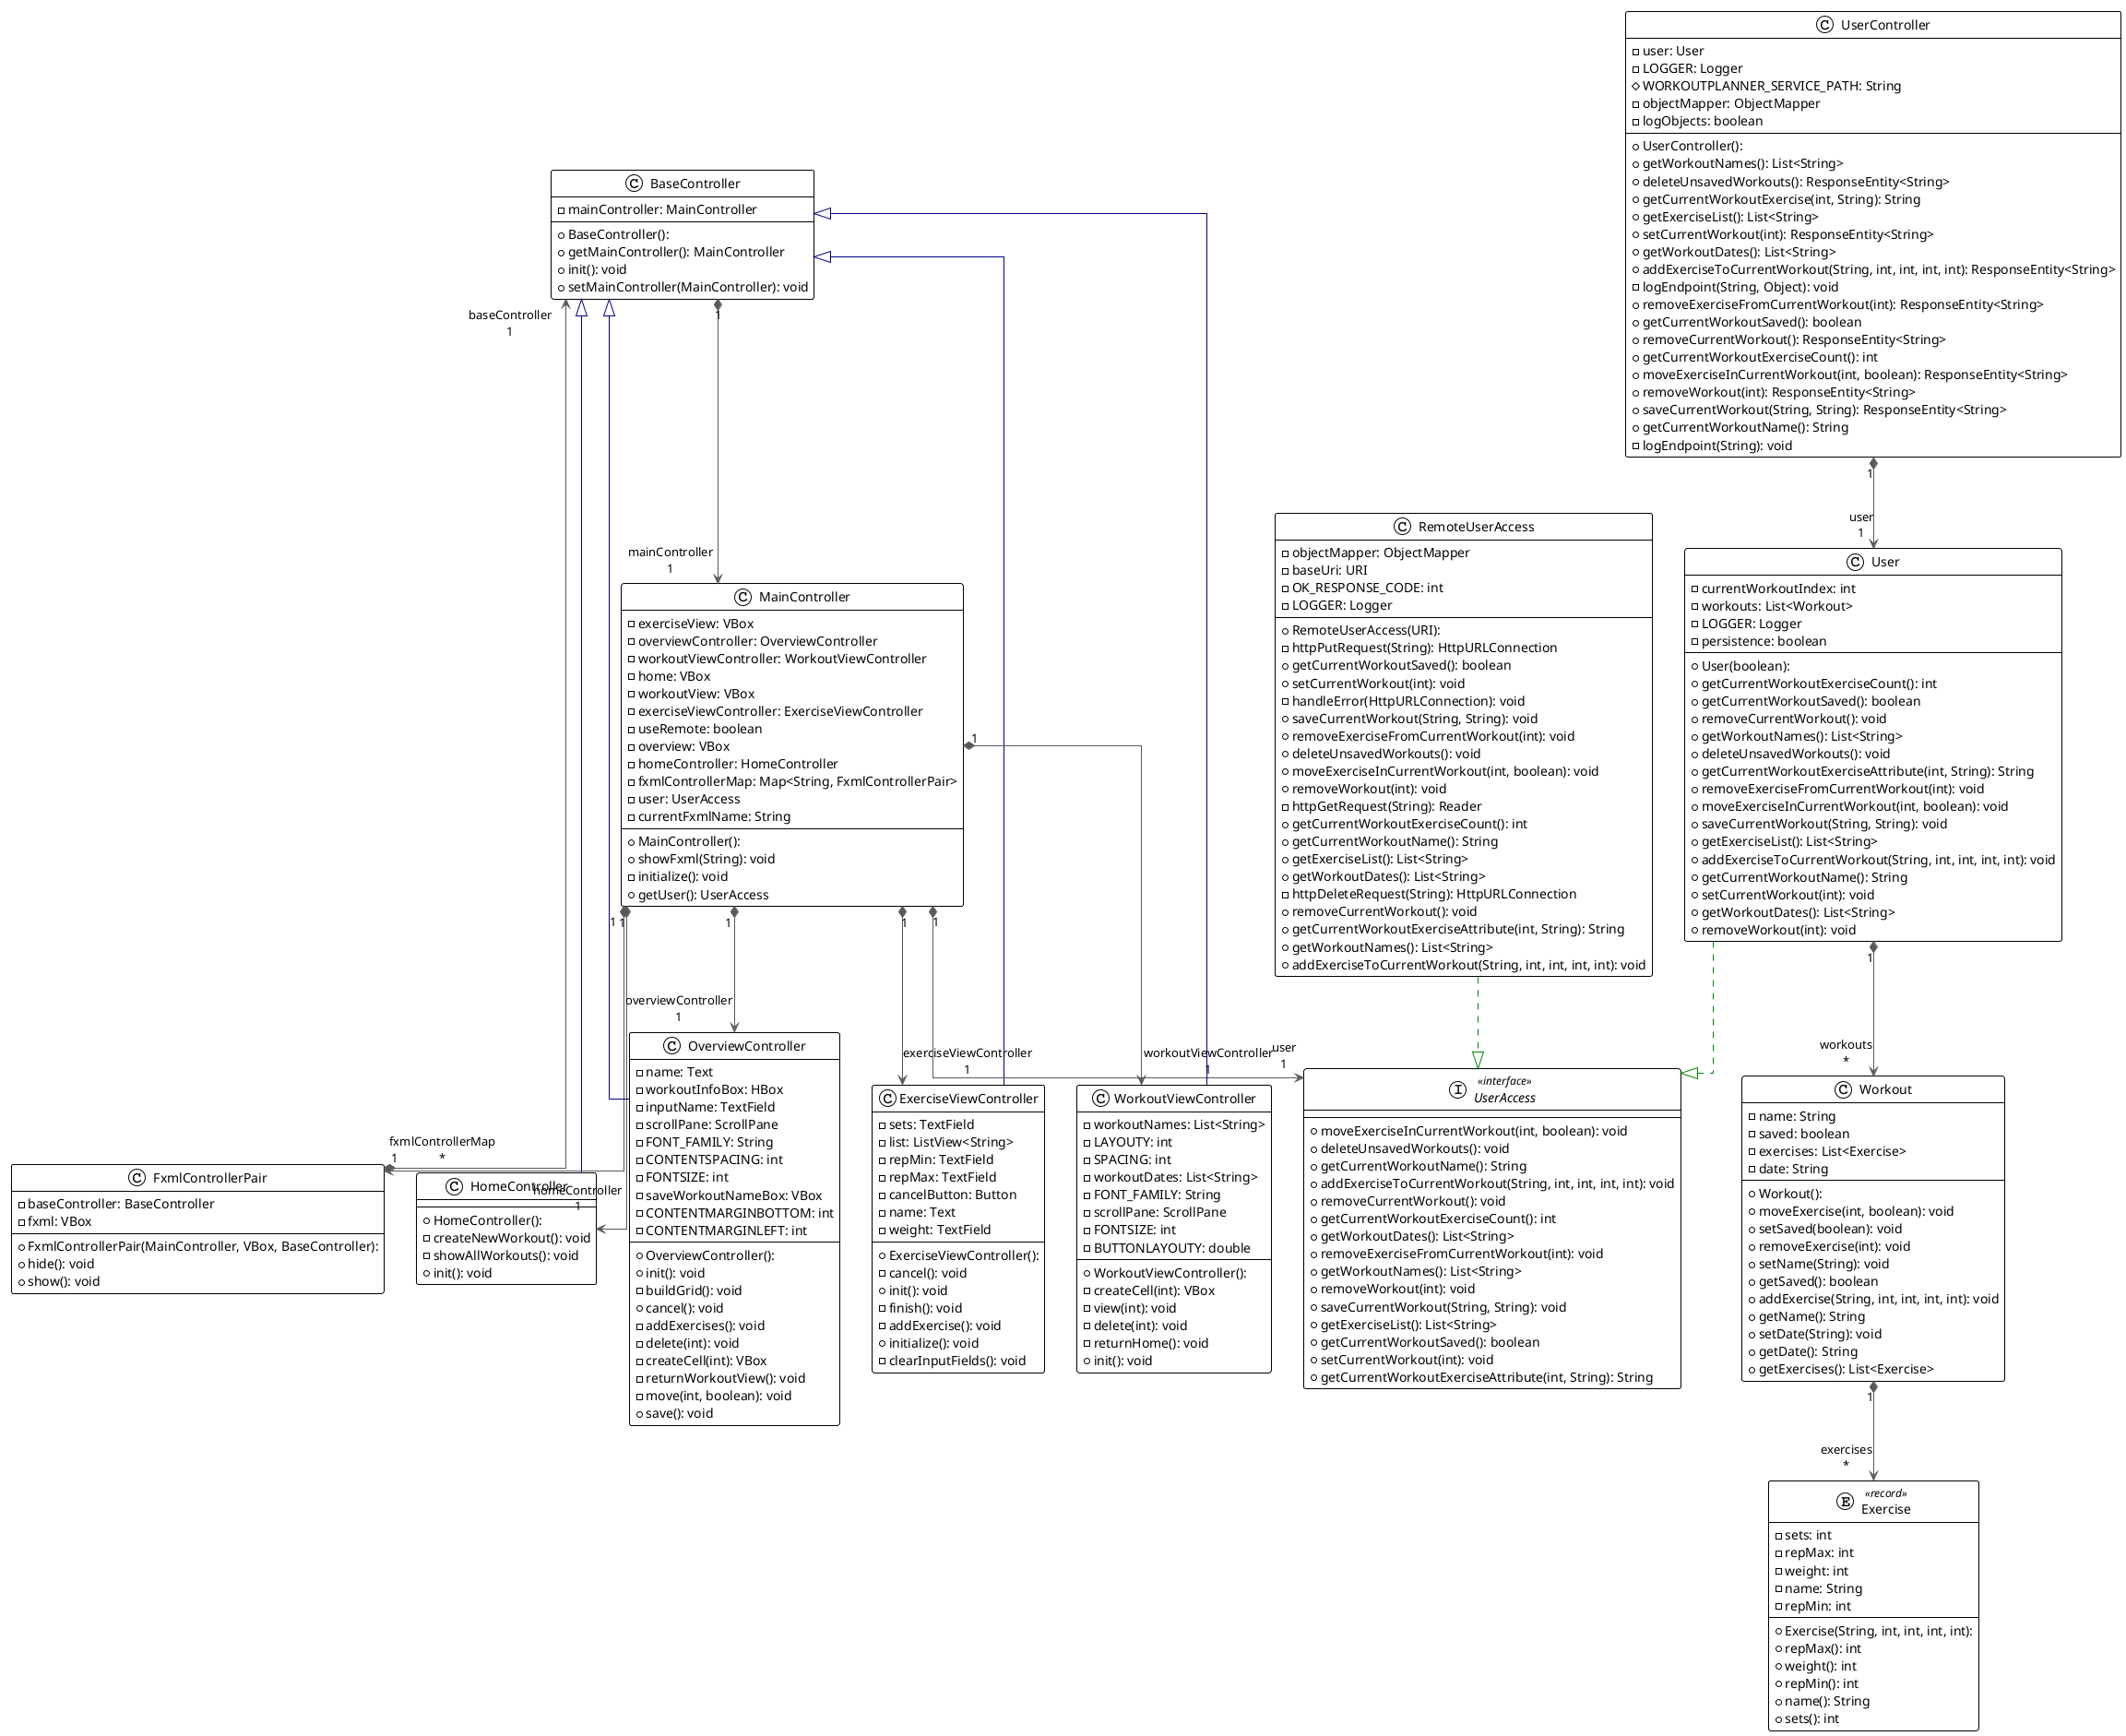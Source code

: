 @startuml

!theme plain
top to bottom direction
skinparam linetype ortho

class BaseController {
  + BaseController():
  - mainController: MainController
  + getMainController(): MainController
  + init(): void
  + setMainController(MainController): void
}
entity Exercise << record >> {
  + Exercise(String, int, int, int, int):
  - sets: int
  - repMax: int
  - weight: int
  - name: String
  - repMin: int
  + repMax(): int
  + weight(): int
  + repMin(): int
  + name(): String
  + sets(): int
}
class ExerciseViewController {
  + ExerciseViewController():
  - sets: TextField
  - list: ListView<String>
  - repMin: TextField
  - repMax: TextField
  - cancelButton: Button
  - name: Text
  - weight: TextField
  - cancel(): void
  + init(): void
  - finish(): void
  - addExercise(): void
  + initialize(): void
  - clearInputFields(): void
}
class FxmlControllerPair {
  + FxmlControllerPair(MainController, VBox, BaseController):
  - baseController: BaseController
  - fxml: VBox
  + hide(): void
  + show(): void
}
class HomeController {
  + HomeController():
  - createNewWorkout(): void
  - showAllWorkouts(): void
  + init(): void
}
class MainController {
  + MainController():
  - exerciseView: VBox
  - overviewController: OverviewController
  - workoutViewController: WorkoutViewController
  - home: VBox
  - workoutView: VBox
  - exerciseViewController: ExerciseViewController
  - useRemote: boolean
  - overview: VBox
  - homeController: HomeController
  - fxmlControllerMap: Map<String, FxmlControllerPair>
  - user: UserAccess
  - currentFxmlName: String
  + showFxml(String): void
  - initialize(): void
  + getUser(): UserAccess
}
class OverviewController {
  + OverviewController():
  - name: Text
  - workoutInfoBox: HBox
  - inputName: TextField
  - scrollPane: ScrollPane
  - FONT_FAMILY: String
  - CONTENTSPACING: int
  - FONTSIZE: int
  - saveWorkoutNameBox: VBox
  - CONTENTMARGINBOTTOM: int
  - CONTENTMARGINLEFT: int
  + init(): void
  - buildGrid(): void
  + cancel(): void
  - addExercises(): void
  - delete(int): void
  - createCell(int): VBox
  - returnWorkoutView(): void
  - move(int, boolean): void
  + save(): void
}
class RemoteUserAccess {
  + RemoteUserAccess(URI):
  - objectMapper: ObjectMapper
  - baseUri: URI
  - OK_RESPONSE_CODE: int
  - LOGGER: Logger
  - httpPutRequest(String): HttpURLConnection
  + getCurrentWorkoutSaved(): boolean
  + setCurrentWorkout(int): void
  - handleError(HttpURLConnection): void
  + saveCurrentWorkout(String, String): void
  + removeExerciseFromCurrentWorkout(int): void
  + deleteUnsavedWorkouts(): void
  + moveExerciseInCurrentWorkout(int, boolean): void
  + removeWorkout(int): void
  - httpGetRequest(String): Reader
  + getCurrentWorkoutExerciseCount(): int
  + getCurrentWorkoutName(): String
  + getExerciseList(): List<String>
  + getWorkoutDates(): List<String>
  - httpDeleteRequest(String): HttpURLConnection
  + removeCurrentWorkout(): void
  + getCurrentWorkoutExerciseAttribute(int, String): String
  + getWorkoutNames(): List<String>
  + addExerciseToCurrentWorkout(String, int, int, int, int): void
}
class User {
  + User(boolean):
  - currentWorkoutIndex: int
  - workouts: List<Workout>
  - LOGGER: Logger
  - persistence: boolean
  + getCurrentWorkoutExerciseCount(): int
  + getCurrentWorkoutSaved(): boolean
  + removeCurrentWorkout(): void
  + getWorkoutNames(): List<String>
  + deleteUnsavedWorkouts(): void
  + getCurrentWorkoutExerciseAttribute(int, String): String
  + removeExerciseFromCurrentWorkout(int): void
  + moveExerciseInCurrentWorkout(int, boolean): void
  + saveCurrentWorkout(String, String): void
  + getExerciseList(): List<String>
  + addExerciseToCurrentWorkout(String, int, int, int, int): void
  + getCurrentWorkoutName(): String
  + setCurrentWorkout(int): void
  + getWorkoutDates(): List<String>
  + removeWorkout(int): void
}
interface UserAccess << interface >> {
  + moveExerciseInCurrentWorkout(int, boolean): void
  + deleteUnsavedWorkouts(): void
  + getCurrentWorkoutName(): String
  + addExerciseToCurrentWorkout(String, int, int, int, int): void
  + removeCurrentWorkout(): void
  + getCurrentWorkoutExerciseCount(): int
  + getWorkoutDates(): List<String>
  + removeExerciseFromCurrentWorkout(int): void
  + getWorkoutNames(): List<String>
  + removeWorkout(int): void
  + saveCurrentWorkout(String, String): void
  + getExerciseList(): List<String>
  + getCurrentWorkoutSaved(): boolean
  + setCurrentWorkout(int): void
  + getCurrentWorkoutExerciseAttribute(int, String): String
}
class UserController {
  + UserController():
  - user: User
  - LOGGER: Logger
  # WORKOUTPLANNER_SERVICE_PATH: String
  - objectMapper: ObjectMapper
  - logObjects: boolean
  + getWorkoutNames(): List<String>
  + deleteUnsavedWorkouts(): ResponseEntity<String>
  + getCurrentWorkoutExercise(int, String): String
  + getExerciseList(): List<String>
  + setCurrentWorkout(int): ResponseEntity<String>
  + getWorkoutDates(): List<String>
  + addExerciseToCurrentWorkout(String, int, int, int, int): ResponseEntity<String>
  - logEndpoint(String, Object): void
  + removeExerciseFromCurrentWorkout(int): ResponseEntity<String>
  + getCurrentWorkoutSaved(): boolean
  + removeCurrentWorkout(): ResponseEntity<String>
  + getCurrentWorkoutExerciseCount(): int
  + moveExerciseInCurrentWorkout(int, boolean): ResponseEntity<String>
  + removeWorkout(int): ResponseEntity<String>
  + saveCurrentWorkout(String, String): ResponseEntity<String>
  + getCurrentWorkoutName(): String
  - logEndpoint(String): void
}
class Workout {
  + Workout():
  - name: String
  - saved: boolean
  - exercises: List<Exercise>
  - date: String
  + moveExercise(int, boolean): void
  + setSaved(boolean): void
  + removeExercise(int): void
  + setName(String): void
  + getSaved(): boolean
  + addExercise(String, int, int, int, int): void
  + getName(): String
  + setDate(String): void
  + getDate(): String
  + getExercises(): List<Exercise>
}
class WorkoutViewController {
  + WorkoutViewController():
  - workoutNames: List<String>
  - LAYOUTY: int
  - SPACING: int
  - workoutDates: List<String>
  - FONT_FAMILY: String
  - scrollPane: ScrollPane
  - FONTSIZE: int
  - BUTTONLAYOUTY: double
  - createCell(int): VBox
  - view(int): void
  - delete(int): void
  - returnHome(): void
  + init(): void
}

BaseController             "1" *-[#595959,plain]-> "mainController\n1" MainController
ExerciseViewController      -[#000082,plain]-^  BaseController
FxmlControllerPair         "1" *-[#595959,plain]-> "baseController\n1" BaseController
HomeController              -[#000082,plain]-^  BaseController
MainController             "1" *-[#595959,plain]-> "exerciseViewController\n1" ExerciseViewController
MainController             "1" *-[#595959,plain]-> "fxmlControllerMap\n*" FxmlControllerPair
MainController             "1" *-[#595959,plain]-> "homeController\n1" HomeController
MainController             "1" *-[#595959,plain]-> "overviewController\n1" OverviewController
MainController             "1" *-[#595959,plain]-> "user\n1" UserAccess
MainController             "1" *-[#595959,plain]-> "workoutViewController\n1" WorkoutViewController
OverviewController          -[#000082,plain]-^  BaseController
RemoteUserAccess            -[#008200,dashed]-^  UserAccess
User                        -[#008200,dashed]-^  UserAccess
User                       "1" *-[#595959,plain]-> "workouts\n*" Workout
UserController             "1" *-[#595959,plain]-> "user\n1" User
Workout                    "1" *-[#595959,plain]-> "exercises\n*" Exercise
WorkoutViewController       -[#000082,plain]-^  BaseController
@enduml
